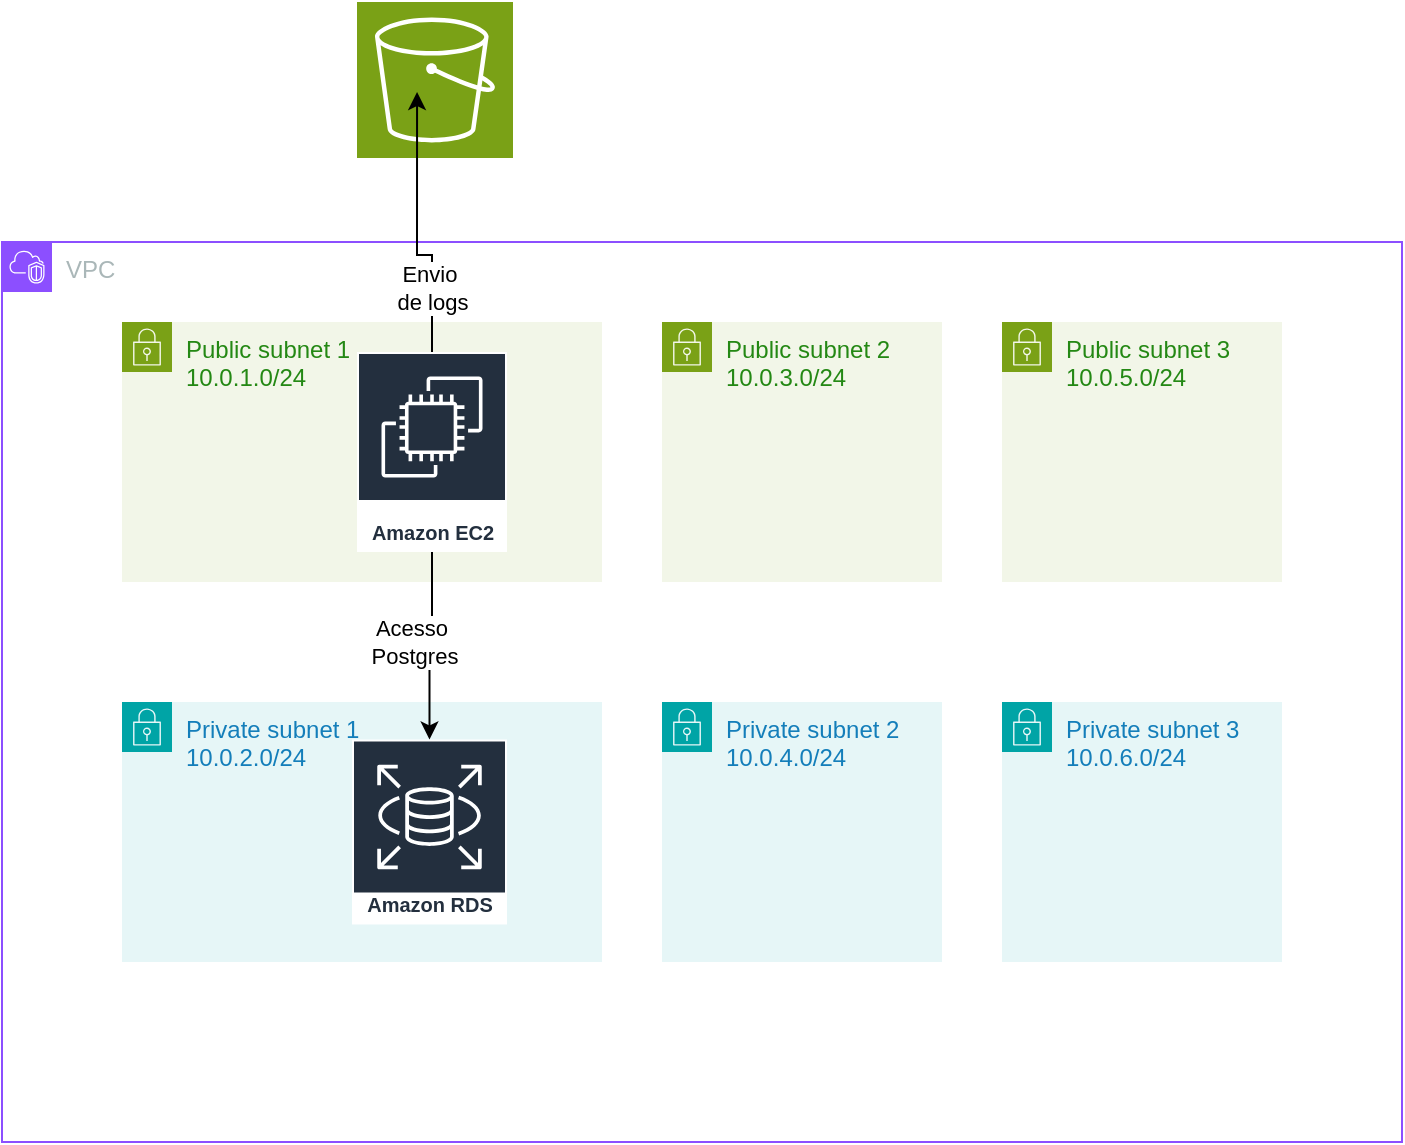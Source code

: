<mxfile version="26.2.9">
  <diagram name="Página-1" id="Xdq6AIPA2y_rScHLuR_l">
    <mxGraphModel dx="1908" dy="971" grid="1" gridSize="10" guides="1" tooltips="1" connect="1" arrows="1" fold="1" page="1" pageScale="1" pageWidth="827" pageHeight="1169" math="0" shadow="0">
      <root>
        <mxCell id="0" />
        <mxCell id="1" parent="0" />
        <mxCell id="U8Q9_ntw8iS7y1Ftf-Md-1" value="VPC" style="points=[[0,0],[0.25,0],[0.5,0],[0.75,0],[1,0],[1,0.25],[1,0.5],[1,0.75],[1,1],[0.75,1],[0.5,1],[0.25,1],[0,1],[0,0.75],[0,0.5],[0,0.25]];outlineConnect=0;gradientColor=none;html=1;whiteSpace=wrap;fontSize=12;fontStyle=0;container=1;pointerEvents=0;collapsible=0;recursiveResize=0;shape=mxgraph.aws4.group;grIcon=mxgraph.aws4.group_vpc2;strokeColor=#8C4FFF;fillColor=none;verticalAlign=top;align=left;spacingLeft=30;fontColor=#AAB7B8;dashed=0;" vertex="1" parent="1">
          <mxGeometry x="100" y="200" width="700" height="450" as="geometry" />
        </mxCell>
        <mxCell id="U8Q9_ntw8iS7y1Ftf-Md-2" value="Private subnet 1&lt;div&gt;10.0.2.0/24&lt;br&gt;&lt;/div&gt;" style="points=[[0,0],[0.25,0],[0.5,0],[0.75,0],[1,0],[1,0.25],[1,0.5],[1,0.75],[1,1],[0.75,1],[0.5,1],[0.25,1],[0,1],[0,0.75],[0,0.5],[0,0.25]];outlineConnect=0;gradientColor=none;html=1;whiteSpace=wrap;fontSize=12;fontStyle=0;container=1;pointerEvents=0;collapsible=0;recursiveResize=0;shape=mxgraph.aws4.group;grIcon=mxgraph.aws4.group_security_group;grStroke=0;strokeColor=#00A4A6;fillColor=#E6F6F7;verticalAlign=top;align=left;spacingLeft=30;fontColor=#147EBA;dashed=0;" vertex="1" parent="U8Q9_ntw8iS7y1Ftf-Md-1">
          <mxGeometry x="60" y="230" width="240" height="130" as="geometry" />
        </mxCell>
        <mxCell id="U8Q9_ntw8iS7y1Ftf-Md-12" value="Amazon RDS" style="sketch=0;outlineConnect=0;fontColor=#232F3E;gradientColor=none;strokeColor=#ffffff;fillColor=#232F3E;dashed=0;verticalLabelPosition=middle;verticalAlign=bottom;align=center;html=1;whiteSpace=wrap;fontSize=10;fontStyle=1;spacing=3;shape=mxgraph.aws4.productIcon;prIcon=mxgraph.aws4.rds;" vertex="1" parent="U8Q9_ntw8iS7y1Ftf-Md-2">
          <mxGeometry x="115" y="18.75" width="77.5" height="92.5" as="geometry" />
        </mxCell>
        <mxCell id="U8Q9_ntw8iS7y1Ftf-Md-7" value="Public subnet 1&lt;div&gt;10.0.1.0/24&lt;br&gt;&lt;/div&gt;" style="points=[[0,0],[0.25,0],[0.5,0],[0.75,0],[1,0],[1,0.25],[1,0.5],[1,0.75],[1,1],[0.75,1],[0.5,1],[0.25,1],[0,1],[0,0.75],[0,0.5],[0,0.25]];outlineConnect=0;gradientColor=none;html=1;whiteSpace=wrap;fontSize=12;fontStyle=0;container=0;pointerEvents=0;collapsible=0;recursiveResize=0;shape=mxgraph.aws4.group;grIcon=mxgraph.aws4.group_security_group;grStroke=0;strokeColor=#7AA116;fillColor=#F2F6E8;verticalAlign=top;align=left;spacingLeft=30;fontColor=#248814;dashed=0;" vertex="1" parent="U8Q9_ntw8iS7y1Ftf-Md-1">
          <mxGeometry x="60" y="40" width="240" height="130" as="geometry" />
        </mxCell>
        <mxCell id="U8Q9_ntw8iS7y1Ftf-Md-13" value="Acesso&amp;nbsp;&lt;div&gt;Postgres&lt;/div&gt;" style="edgeStyle=orthogonalEdgeStyle;rounded=0;orthogonalLoop=1;jettySize=auto;html=1;" edge="1" parent="U8Q9_ntw8iS7y1Ftf-Md-1" source="U8Q9_ntw8iS7y1Ftf-Md-10" target="U8Q9_ntw8iS7y1Ftf-Md-12">
          <mxGeometry x="-0.067" y="-9" relative="1" as="geometry">
            <mxPoint as="offset" />
          </mxGeometry>
        </mxCell>
        <mxCell id="U8Q9_ntw8iS7y1Ftf-Md-10" value="Amazon EC2" style="sketch=0;outlineConnect=0;fontColor=#232F3E;gradientColor=none;strokeColor=#ffffff;fillColor=#232F3E;dashed=0;verticalLabelPosition=middle;verticalAlign=bottom;align=center;html=1;whiteSpace=wrap;fontSize=10;fontStyle=1;spacing=3;shape=mxgraph.aws4.productIcon;prIcon=mxgraph.aws4.ec2;" vertex="1" parent="U8Q9_ntw8iS7y1Ftf-Md-1">
          <mxGeometry x="177.5" y="55" width="75" height="100" as="geometry" />
        </mxCell>
        <mxCell id="U8Q9_ntw8iS7y1Ftf-Md-18" value="Public subnet 2&lt;div&gt;10.0.3.0/24&lt;br&gt;&lt;/div&gt;" style="points=[[0,0],[0.25,0],[0.5,0],[0.75,0],[1,0],[1,0.25],[1,0.5],[1,0.75],[1,1],[0.75,1],[0.5,1],[0.25,1],[0,1],[0,0.75],[0,0.5],[0,0.25]];outlineConnect=0;gradientColor=none;html=1;whiteSpace=wrap;fontSize=12;fontStyle=0;container=0;pointerEvents=0;collapsible=0;recursiveResize=0;shape=mxgraph.aws4.group;grIcon=mxgraph.aws4.group_security_group;grStroke=0;strokeColor=#7AA116;fillColor=#F2F6E8;verticalAlign=top;align=left;spacingLeft=30;fontColor=#248814;dashed=0;" vertex="1" parent="U8Q9_ntw8iS7y1Ftf-Md-1">
          <mxGeometry x="330" y="40" width="140" height="130" as="geometry" />
        </mxCell>
        <mxCell id="U8Q9_ntw8iS7y1Ftf-Md-17" value="Public subnet 3&lt;br&gt;10.0.5.0/24" style="points=[[0,0],[0.25,0],[0.5,0],[0.75,0],[1,0],[1,0.25],[1,0.5],[1,0.75],[1,1],[0.75,1],[0.5,1],[0.25,1],[0,1],[0,0.75],[0,0.5],[0,0.25]];outlineConnect=0;gradientColor=none;html=1;whiteSpace=wrap;fontSize=12;fontStyle=0;container=0;pointerEvents=0;collapsible=0;recursiveResize=0;shape=mxgraph.aws4.group;grIcon=mxgraph.aws4.group_security_group;grStroke=0;strokeColor=#7AA116;fillColor=#F2F6E8;verticalAlign=top;align=left;spacingLeft=30;fontColor=#248814;dashed=0;" vertex="1" parent="U8Q9_ntw8iS7y1Ftf-Md-1">
          <mxGeometry x="500" y="40" width="140" height="130" as="geometry" />
        </mxCell>
        <mxCell id="U8Q9_ntw8iS7y1Ftf-Md-19" value="Private subnet 2&lt;br&gt;10.0.4.0/24" style="points=[[0,0],[0.25,0],[0.5,0],[0.75,0],[1,0],[1,0.25],[1,0.5],[1,0.75],[1,1],[0.75,1],[0.5,1],[0.25,1],[0,1],[0,0.75],[0,0.5],[0,0.25]];outlineConnect=0;gradientColor=none;html=1;whiteSpace=wrap;fontSize=12;fontStyle=0;container=1;pointerEvents=0;collapsible=0;recursiveResize=0;shape=mxgraph.aws4.group;grIcon=mxgraph.aws4.group_security_group;grStroke=0;strokeColor=#00A4A6;fillColor=#E6F6F7;verticalAlign=top;align=left;spacingLeft=30;fontColor=#147EBA;dashed=0;" vertex="1" parent="U8Q9_ntw8iS7y1Ftf-Md-1">
          <mxGeometry x="330" y="230" width="140" height="130" as="geometry" />
        </mxCell>
        <mxCell id="U8Q9_ntw8iS7y1Ftf-Md-21" value="Private subnet 3&lt;br&gt;10.0.6.0/24" style="points=[[0,0],[0.25,0],[0.5,0],[0.75,0],[1,0],[1,0.25],[1,0.5],[1,0.75],[1,1],[0.75,1],[0.5,1],[0.25,1],[0,1],[0,0.75],[0,0.5],[0,0.25]];outlineConnect=0;gradientColor=none;html=1;whiteSpace=wrap;fontSize=12;fontStyle=0;container=1;pointerEvents=0;collapsible=0;recursiveResize=0;shape=mxgraph.aws4.group;grIcon=mxgraph.aws4.group_security_group;grStroke=0;strokeColor=#00A4A6;fillColor=#E6F6F7;verticalAlign=top;align=left;spacingLeft=30;fontColor=#147EBA;dashed=0;" vertex="1" parent="U8Q9_ntw8iS7y1Ftf-Md-1">
          <mxGeometry x="500" y="230" width="140" height="130" as="geometry" />
        </mxCell>
        <mxCell id="U8Q9_ntw8iS7y1Ftf-Md-14" value="" style="sketch=0;points=[[0,0,0],[0.25,0,0],[0.5,0,0],[0.75,0,0],[1,0,0],[0,1,0],[0.25,1,0],[0.5,1,0],[0.75,1,0],[1,1,0],[0,0.25,0],[0,0.5,0],[0,0.75,0],[1,0.25,0],[1,0.5,0],[1,0.75,0]];outlineConnect=0;fontColor=#232F3E;fillColor=#7AA116;strokeColor=#ffffff;dashed=0;verticalLabelPosition=bottom;verticalAlign=top;align=center;html=1;fontSize=12;fontStyle=0;aspect=fixed;shape=mxgraph.aws4.resourceIcon;resIcon=mxgraph.aws4.s3;" vertex="1" parent="1">
          <mxGeometry x="277.5" y="80" width="78" height="78" as="geometry" />
        </mxCell>
        <mxCell id="U8Q9_ntw8iS7y1Ftf-Md-16" value="Envio&amp;nbsp;&lt;div&gt;de logs&lt;/div&gt;" style="edgeStyle=orthogonalEdgeStyle;rounded=0;orthogonalLoop=1;jettySize=auto;html=1;entryX=0.385;entryY=0.577;entryDx=0;entryDy=0;entryPerimeter=0;" edge="1" parent="1" source="U8Q9_ntw8iS7y1Ftf-Md-10" target="U8Q9_ntw8iS7y1Ftf-Md-14">
          <mxGeometry x="-0.537" relative="1" as="geometry">
            <mxPoint as="offset" />
          </mxGeometry>
        </mxCell>
      </root>
    </mxGraphModel>
  </diagram>
</mxfile>
